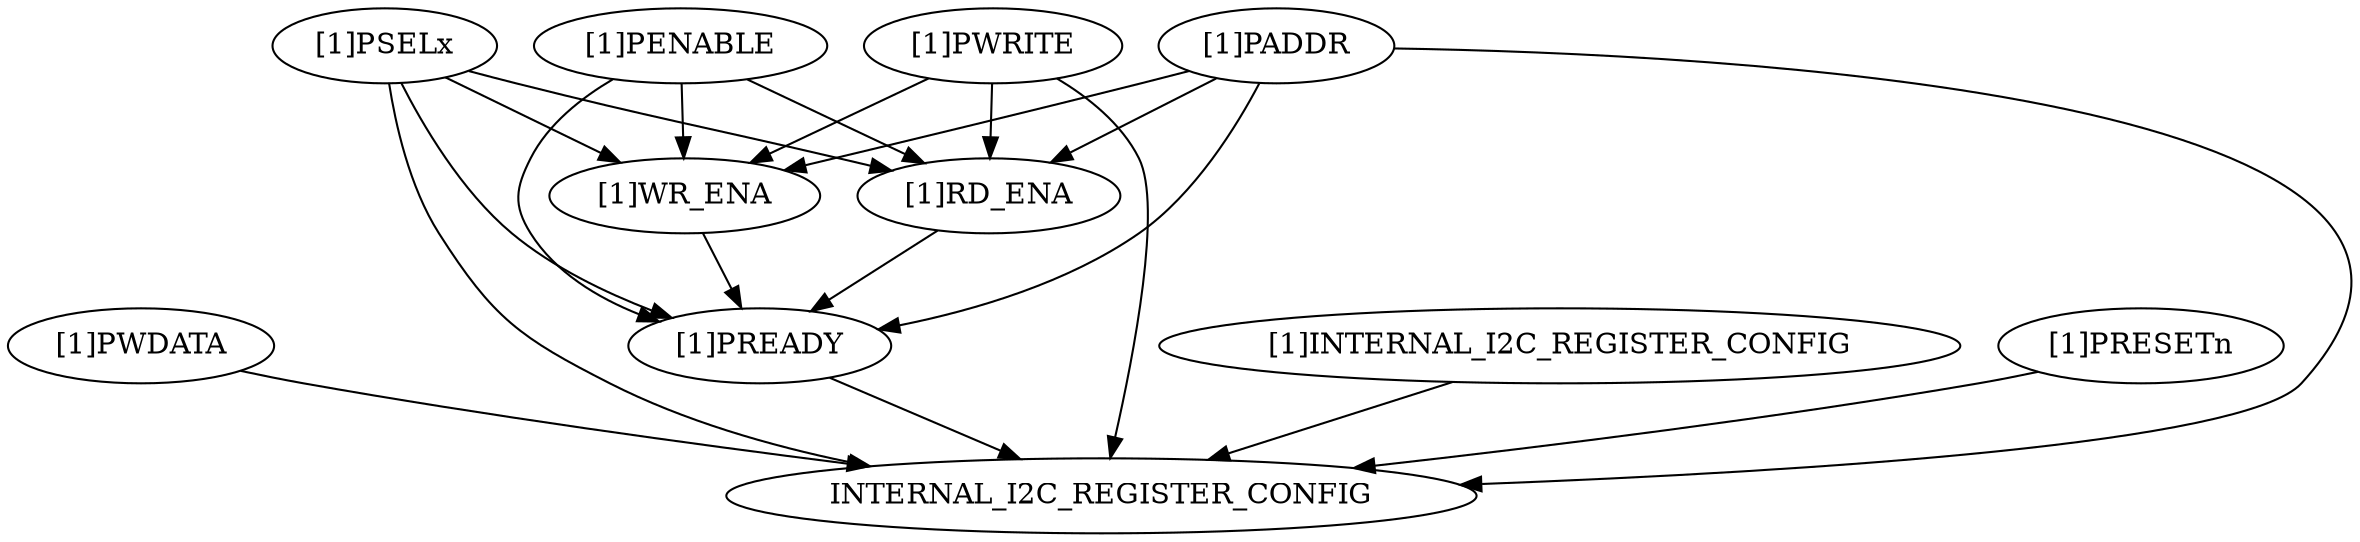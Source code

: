 strict digraph "" {
	"[1]PWDATA"	 [complexity=4,
		importance=0.217067382414,
		rank=0.0542668456034];
	INTERNAL_I2C_REGISTER_CONFIG	 [complexity=2,
		importance=0.184251201367,
		rank=0.0921256006834];
	"[1]PWDATA" -> INTERNAL_I2C_REGISTER_CONFIG;
	"[1]PSELx"	 [complexity=22,
		importance=0.716190280539,
		rank=0.0325541036609];
	"[1]RD_ENA"	 [complexity=17,
		importance=0.683374099492,
		rank=0.0401984764407];
	"[1]PSELx" -> "[1]RD_ENA";
	"[1]PREADY"	 [complexity=10,
		importance=0.639052675588,
		rank=0.0639052675588];
	"[1]PSELx" -> "[1]PREADY";
	"[1]PSELx" -> INTERNAL_I2C_REGISTER_CONFIG;
	"[1]WR_ENA"	 [complexity=17,
		importance=0.683374099492,
		rank=0.0401984764407];
	"[1]PSELx" -> "[1]WR_ENA";
	"[1]PWRITE"	 [complexity=22,
		importance=0.716190280539,
		rank=0.0325541036609];
	"[1]PWRITE" -> "[1]RD_ENA";
	"[1]PWRITE" -> INTERNAL_I2C_REGISTER_CONFIG;
	"[1]PWRITE" -> "[1]WR_ENA";
	"[1]INTERNAL_I2C_REGISTER_CONFIG"	 [complexity=4,
		importance=0.368502402733,
		rank=0.0921256006834];
	"[1]INTERNAL_I2C_REGISTER_CONFIG" -> INTERNAL_I2C_REGISTER_CONFIG;
	"[1]PENABLE"	 [complexity=22,
		importance=0.716190280539,
		rank=0.0325541036609];
	"[1]PENABLE" -> "[1]RD_ENA";
	"[1]PENABLE" -> "[1]PREADY";
	"[1]PENABLE" -> "[1]WR_ENA";
	"[1]RD_ENA" -> "[1]PREADY";
	"[1]PRESETn"	 [complexity=3,
		importance=0.585569785147,
		rank=0.195189928382];
	"[1]PRESETn" -> INTERNAL_I2C_REGISTER_CONFIG;
	"[1]PREADY" -> INTERNAL_I2C_REGISTER_CONFIG;
	"[1]WR_ENA" -> "[1]PREADY";
	"[1]PADDR"	 [complexity=22,
		importance=0.716190280539,
		rank=0.0325541036609];
	"[1]PADDR" -> "[1]RD_ENA";
	"[1]PADDR" -> "[1]PREADY";
	"[1]PADDR" -> INTERNAL_I2C_REGISTER_CONFIG;
	"[1]PADDR" -> "[1]WR_ENA";
}
